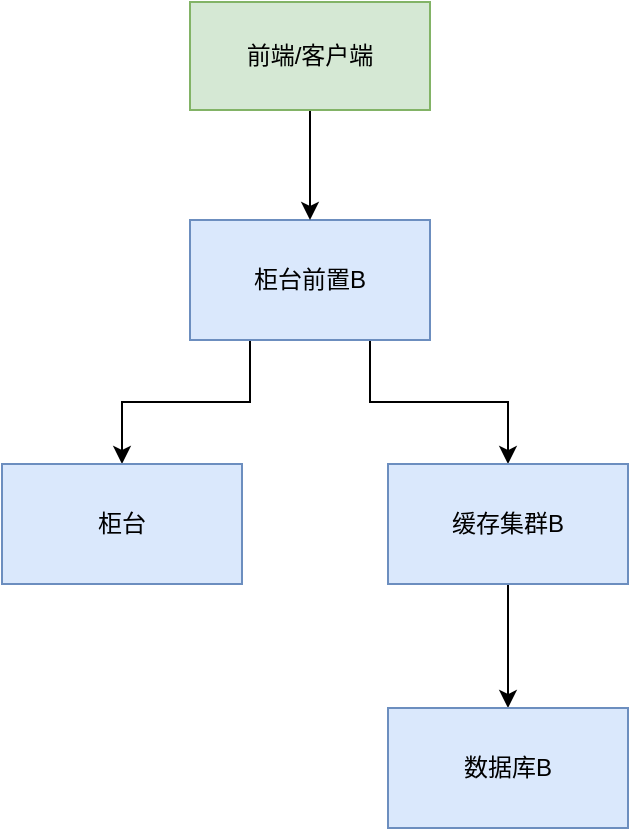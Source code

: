 <mxfile version="14.7.6" type="github">
  <diagram id="gzLZK9TfaMANAJwAGOlZ" name="Page-1">
    <mxGraphModel dx="1422" dy="706" grid="0" gridSize="10" guides="1" tooltips="1" connect="1" arrows="1" fold="1" page="0" pageScale="1" pageWidth="827" pageHeight="1169" math="0" shadow="0">
      <root>
        <mxCell id="0" />
        <mxCell id="1" parent="0" />
        <mxCell id="OTKfWTL9uHVrvnjgWP8C-24" style="edgeStyle=orthogonalEdgeStyle;rounded=0;orthogonalLoop=1;jettySize=auto;html=1;exitX=0.25;exitY=1;exitDx=0;exitDy=0;" edge="1" parent="1" source="OTKfWTL9uHVrvnjgWP8C-8" target="OTKfWTL9uHVrvnjgWP8C-15">
          <mxGeometry relative="1" as="geometry" />
        </mxCell>
        <mxCell id="OTKfWTL9uHVrvnjgWP8C-25" style="edgeStyle=orthogonalEdgeStyle;rounded=0;orthogonalLoop=1;jettySize=auto;html=1;exitX=0.75;exitY=1;exitDx=0;exitDy=0;entryX=0.5;entryY=0;entryDx=0;entryDy=0;" edge="1" parent="1" source="OTKfWTL9uHVrvnjgWP8C-8" target="OTKfWTL9uHVrvnjgWP8C-14">
          <mxGeometry relative="1" as="geometry" />
        </mxCell>
        <mxCell id="OTKfWTL9uHVrvnjgWP8C-8" value="柜台前置B" style="rounded=0;whiteSpace=wrap;html=1;fillColor=#dae8fc;strokeColor=#6c8ebf;" vertex="1" parent="1">
          <mxGeometry x="409" y="173" width="120" height="60" as="geometry" />
        </mxCell>
        <mxCell id="OTKfWTL9uHVrvnjgWP8C-13" style="edgeStyle=orthogonalEdgeStyle;rounded=0;orthogonalLoop=1;jettySize=auto;html=1;exitX=0.5;exitY=1;exitDx=0;exitDy=0;entryX=0.5;entryY=0;entryDx=0;entryDy=0;" edge="1" parent="1" source="OTKfWTL9uHVrvnjgWP8C-14" target="OTKfWTL9uHVrvnjgWP8C-19">
          <mxGeometry relative="1" as="geometry" />
        </mxCell>
        <mxCell id="OTKfWTL9uHVrvnjgWP8C-14" value="缓存集群B" style="rounded=0;whiteSpace=wrap;html=1;fillColor=#dae8fc;strokeColor=#6c8ebf;" vertex="1" parent="1">
          <mxGeometry x="508" y="295" width="120" height="60" as="geometry" />
        </mxCell>
        <mxCell id="OTKfWTL9uHVrvnjgWP8C-15" value="柜台" style="rounded=0;whiteSpace=wrap;html=1;fillColor=#dae8fc;strokeColor=#6c8ebf;" vertex="1" parent="1">
          <mxGeometry x="315" y="295" width="120" height="60" as="geometry" />
        </mxCell>
        <mxCell id="OTKfWTL9uHVrvnjgWP8C-19" value="数据库B" style="rounded=0;whiteSpace=wrap;html=1;fillColor=#dae8fc;strokeColor=#6c8ebf;" vertex="1" parent="1">
          <mxGeometry x="508" y="417" width="120" height="60" as="geometry" />
        </mxCell>
        <mxCell id="OTKfWTL9uHVrvnjgWP8C-23" style="edgeStyle=orthogonalEdgeStyle;rounded=0;orthogonalLoop=1;jettySize=auto;html=1;exitX=0.5;exitY=1;exitDx=0;exitDy=0;entryX=0.5;entryY=0;entryDx=0;entryDy=0;" edge="1" parent="1" source="OTKfWTL9uHVrvnjgWP8C-22" target="OTKfWTL9uHVrvnjgWP8C-8">
          <mxGeometry relative="1" as="geometry" />
        </mxCell>
        <mxCell id="OTKfWTL9uHVrvnjgWP8C-22" value="前端/客户端" style="rounded=0;whiteSpace=wrap;html=1;fillColor=#d5e8d4;strokeColor=#82b366;" vertex="1" parent="1">
          <mxGeometry x="409" y="64" width="120" height="54" as="geometry" />
        </mxCell>
      </root>
    </mxGraphModel>
  </diagram>
</mxfile>

